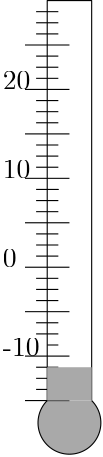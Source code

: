 <?xml version="1.0"?>
<!DOCTYPE ipe SYSTEM "ipe.dtd">
<ipe version="70005" creator="Ipe 7.1.3">
<info created="D:20140407230059" modified="D:20140407230318"/>
<ipestyle name="basic">
<symbol name="arrow/arc(spx)">
<path stroke="sym-stroke" fill="sym-stroke" pen="sym-pen">
0 0 m
-1 0.333 l
-1 -0.333 l
h
</path>
</symbol>
<symbol name="arrow/farc(spx)">
<path stroke="sym-stroke" fill="white" pen="sym-pen">
0 0 m
-1 0.333 l
-1 -0.333 l
h
</path>
</symbol>
<symbol name="mark/circle(sx)" transformations="translations">
<path fill="sym-stroke">
0.6 0 0 0.6 0 0 e
0.4 0 0 0.4 0 0 e
</path>
</symbol>
<symbol name="mark/disk(sx)" transformations="translations">
<path fill="sym-stroke">
0.6 0 0 0.6 0 0 e
</path>
</symbol>
<symbol name="mark/fdisk(sfx)" transformations="translations">
<group>
<path fill="sym-fill">
0.5 0 0 0.5 0 0 e
</path>
<path fill="sym-stroke" fillrule="eofill">
0.6 0 0 0.6 0 0 e
0.4 0 0 0.4 0 0 e
</path>
</group>
</symbol>
<symbol name="mark/box(sx)" transformations="translations">
<path fill="sym-stroke" fillrule="eofill">
-0.6 -0.6 m
0.6 -0.6 l
0.6 0.6 l
-0.6 0.6 l
h
-0.4 -0.4 m
0.4 -0.4 l
0.4 0.4 l
-0.4 0.4 l
h
</path>
</symbol>
<symbol name="mark/square(sx)" transformations="translations">
<path fill="sym-stroke">
-0.6 -0.6 m
0.6 -0.6 l
0.6 0.6 l
-0.6 0.6 l
h
</path>
</symbol>
<symbol name="mark/fsquare(sfx)" transformations="translations">
<group>
<path fill="sym-fill">
-0.5 -0.5 m
0.5 -0.5 l
0.5 0.5 l
-0.5 0.5 l
h
</path>
<path fill="sym-stroke" fillrule="eofill">
-0.6 -0.6 m
0.6 -0.6 l
0.6 0.6 l
-0.6 0.6 l
h
-0.4 -0.4 m
0.4 -0.4 l
0.4 0.4 l
-0.4 0.4 l
h
</path>
</group>
</symbol>
<symbol name="mark/cross(sx)" transformations="translations">
<group>
<path fill="sym-stroke">
-0.43 -0.57 m
0.57 0.43 l
0.43 0.57 l
-0.57 -0.43 l
h
</path>
<path fill="sym-stroke">
-0.43 0.57 m
0.57 -0.43 l
0.43 -0.57 l
-0.57 0.43 l
h
</path>
</group>
</symbol>
<symbol name="arrow/fnormal(spx)">
<path stroke="sym-stroke" fill="white" pen="sym-pen">
0 0 m
-1 0.333 l
-1 -0.333 l
h
</path>
</symbol>
<symbol name="arrow/pointed(spx)">
<path stroke="sym-stroke" fill="sym-stroke" pen="sym-pen">
0 0 m
-1 0.333 l
-0.8 0 l
-1 -0.333 l
h
</path>
</symbol>
<symbol name="arrow/fpointed(spx)">
<path stroke="sym-stroke" fill="white" pen="sym-pen">
0 0 m
-1 0.333 l
-0.8 0 l
-1 -0.333 l
h
</path>
</symbol>
<symbol name="arrow/linear(spx)">
<path stroke="sym-stroke" pen="sym-pen">
-1 0.333 m
0 0 l
-1 -0.333 l
</path>
</symbol>
<symbol name="arrow/fdouble(spx)">
<path stroke="sym-stroke" fill="white" pen="sym-pen">
0 0 m
-1 0.333 l
-1 -0.333 l
h
-1 0 m
-2 0.333 l
-2 -0.333 l
h
</path>
</symbol>
<symbol name="arrow/double(spx)">
<path stroke="sym-stroke" fill="sym-stroke" pen="sym-pen">
0 0 m
-1 0.333 l
-1 -0.333 l
h
-1 0 m
-2 0.333 l
-2 -0.333 l
h
</path>
</symbol>
<pen name="heavier" value="0.8"/>
<pen name="fat" value="1.2"/>
<pen name="ultrafat" value="2"/>
<symbolsize name="large" value="5"/>
<symbolsize name="small" value="2"/>
<symbolsize name="tiny" value="1.1"/>
<arrowsize name="large" value="10"/>
<arrowsize name="small" value="5"/>
<arrowsize name="tiny" value="3"/>
<color name="red" value="1 0 0"/>
<color name="green" value="0 1 0"/>
<color name="blue" value="0 0 1"/>
<color name="yellow" value="1 1 0"/>
<color name="orange" value="1 0.647 0"/>
<color name="gold" value="1 0.843 0"/>
<color name="purple" value="0.627 0.125 0.941"/>
<color name="gray" value="0.745"/>
<color name="brown" value="0.647 0.165 0.165"/>
<color name="navy" value="0 0 0.502"/>
<color name="pink" value="1 0.753 0.796"/>
<color name="seagreen" value="0.18 0.545 0.341"/>
<color name="turquoise" value="0.251 0.878 0.816"/>
<color name="violet" value="0.933 0.51 0.933"/>
<color name="darkblue" value="0 0 0.545"/>
<color name="darkcyan" value="0 0.545 0.545"/>
<color name="darkgray" value="0.663"/>
<color name="darkgreen" value="0 0.392 0"/>
<color name="darkmagenta" value="0.545 0 0.545"/>
<color name="darkorange" value="1 0.549 0"/>
<color name="darkred" value="0.545 0 0"/>
<color name="lightblue" value="0.678 0.847 0.902"/>
<color name="lightcyan" value="0.878 1 1"/>
<color name="lightgray" value="0.827"/>
<color name="lightgreen" value="0.565 0.933 0.565"/>
<color name="lightyellow" value="1 1 0.878"/>
<dashstyle name="dashed" value="[4] 0"/>
<dashstyle name="dotted" value="[1 3] 0"/>
<dashstyle name="dash dotted" value="[4 2 1 2] 0"/>
<dashstyle name="dash dot dotted" value="[4 2 1 2 1 2] 0"/>
<textsize name="large" value="\large"/>
<textsize name="Large" value="\Large"/>
<textsize name="LARGE" value="\LARGE"/>
<textsize name="huge" value="\huge"/>
<textsize name="Huge" value="\Huge"/>
<textsize name="small" value="\small"/>
<textsize name="footnote" value="\footnotesize"/>
<textsize name="tiny" value="\tiny"/>
<textstyle name="center" begin="\begin{center}" end="\end{center}"/>
<textstyle name="itemize" begin="\begin{itemize}" end="\end{itemize}"/>
<textstyle name="item" begin="\begin{itemize}\item{}" end="\end{itemize}"/>
<gridsize name="4 pts" value="4"/>
<gridsize name="8 pts (~3 mm)" value="8"/>
<gridsize name="16 pts (~6 mm)" value="16"/>
<gridsize name="32 pts (~12 mm)" value="32"/>
<gridsize name="10 pts (~3.5 mm)" value="10"/>
<gridsize name="20 pts (~7 mm)" value="20"/>
<gridsize name="14 pts (~5 mm)" value="14"/>
<gridsize name="28 pts (~10 mm)" value="28"/>
<gridsize name="56 pts (~20 mm)" value="56"/>
<anglesize name="90 deg" value="90"/>
<anglesize name="60 deg" value="60"/>
<anglesize name="45 deg" value="45"/>
<anglesize name="30 deg" value="30"/>
<anglesize name="22.5 deg" value="22.5"/>
<tiling name="falling" angle="-60" step="4" width="1"/>
<tiling name="rising" angle="30" step="4" width="1"/>
</ipestyle>
<page>
<layer name="alpha"/>
<layer name="beta"/>
<view layers="alpha beta" active="beta"/>
<path layer="alpha" stroke="black">
64 672 m
64 816 l
80 816 l
80 672 l
</path>
<path stroke="black" fill="darkgray">
64 672 m
11.3137 0 0 11.3137 72 664 80 672 a
</path>
<path stroke="black">
72 800 m
56 800 l
</path>
<path stroke="black">
72 784 m
56 784 l
</path>
<path stroke="black">
72 768 m
56 768 l
</path>
<path stroke="black">
72 752 m
56 752 l
</path>
<path stroke="black">
72 736 m
56 736 l
</path>
<path stroke="black">
72 720 m
56 720 l
</path>
<path stroke="black">
72 704 m
56 704 l
</path>
<path stroke="black">
72 688 m
56 688 l
</path>
<path stroke="black">
72 672 m
56 672 l
</path>
<text transformations="translations" pos="48 720" stroke="black" type="label" width="4.981" height="6.42" depth="0" valign="baseline">0</text>
<text transformations="translations" pos="48 752" stroke="black" type="label" width="9.963" height="6.42" depth="0" valign="baseline">10</text>
<text transformations="translations" pos="48 784" stroke="black" type="label" width="9.963" height="6.42" depth="0" valign="baseline">20</text>
<text transformations="translations" pos="48 688" stroke="black" type="label" width="13.284" height="6.42" depth="0" valign="baseline">-10</text>
<path stroke="black">
68 812 m
60 812 l
</path>
<path stroke="black">
68 808 m
60 808 l
</path>
<path stroke="black">
68 804 m
60 804 l
</path>
<path stroke="black">
68 796 m
60 796 l
</path>
<path stroke="black">
68 792 m
60 792 l
</path>
<path stroke="black">
68 788 m
60 788 l
</path>
<path stroke="black">
68 780 m
60 780 l
</path>
<path stroke="black">
68 776 m
60 776 l
</path>
<path stroke="black">
68 772 m
60 772 l
</path>
<path stroke="black">
68 764 m
60 764 l
</path>
<path stroke="black">
68 760 m
60 760 l
</path>
<path stroke="black">
68 756 m
60 756 l
</path>
<path stroke="black">
64 748 m
68 748 l
60 748 l
</path>
<path stroke="black">
68 744 m
60 744 l
</path>
<path stroke="black">
68 740 m
60 740 l
</path>
<path stroke="black">
68 732 m
60 732 l
</path>
<path stroke="black">
68 728 m
60 728 l
</path>
<path stroke="black">
68 724 m
60 724 l
</path>
<path stroke="black">
68 716 m
60 716 l
</path>
<path stroke="black">
68 712 m
60 712 l
</path>
<path stroke="black">
68 708 m
60 708 l
</path>
<path stroke="black">
68 700 m
60 700 l
</path>
<path stroke="black">
68 696 m
60 696 l
</path>
<path stroke="black">
68 692 m
64 692 l
</path>
<path stroke="black">
68 684 m
60 684 l
</path>
<path stroke="black">
68 680 m
60 680 l
</path>
<path stroke="black">
68 676 m
60 676 l
</path>
<path layer="beta" fill="darkgray">
80 672 m
80 684 l
64 684 l
64 672 l
h
</path>
</page>
</ipe>
